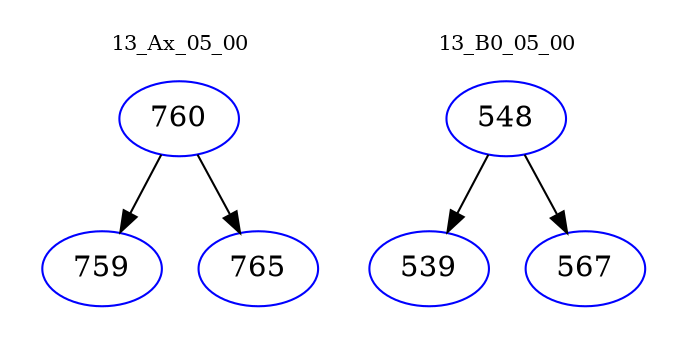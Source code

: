 digraph{
subgraph cluster_0 {
color = white
label = "13_Ax_05_00";
fontsize=10;
T0_760 [label="760", color="blue"]
T0_760 -> T0_759 [color="black"]
T0_759 [label="759", color="blue"]
T0_760 -> T0_765 [color="black"]
T0_765 [label="765", color="blue"]
}
subgraph cluster_1 {
color = white
label = "13_B0_05_00";
fontsize=10;
T1_548 [label="548", color="blue"]
T1_548 -> T1_539 [color="black"]
T1_539 [label="539", color="blue"]
T1_548 -> T1_567 [color="black"]
T1_567 [label="567", color="blue"]
}
}
